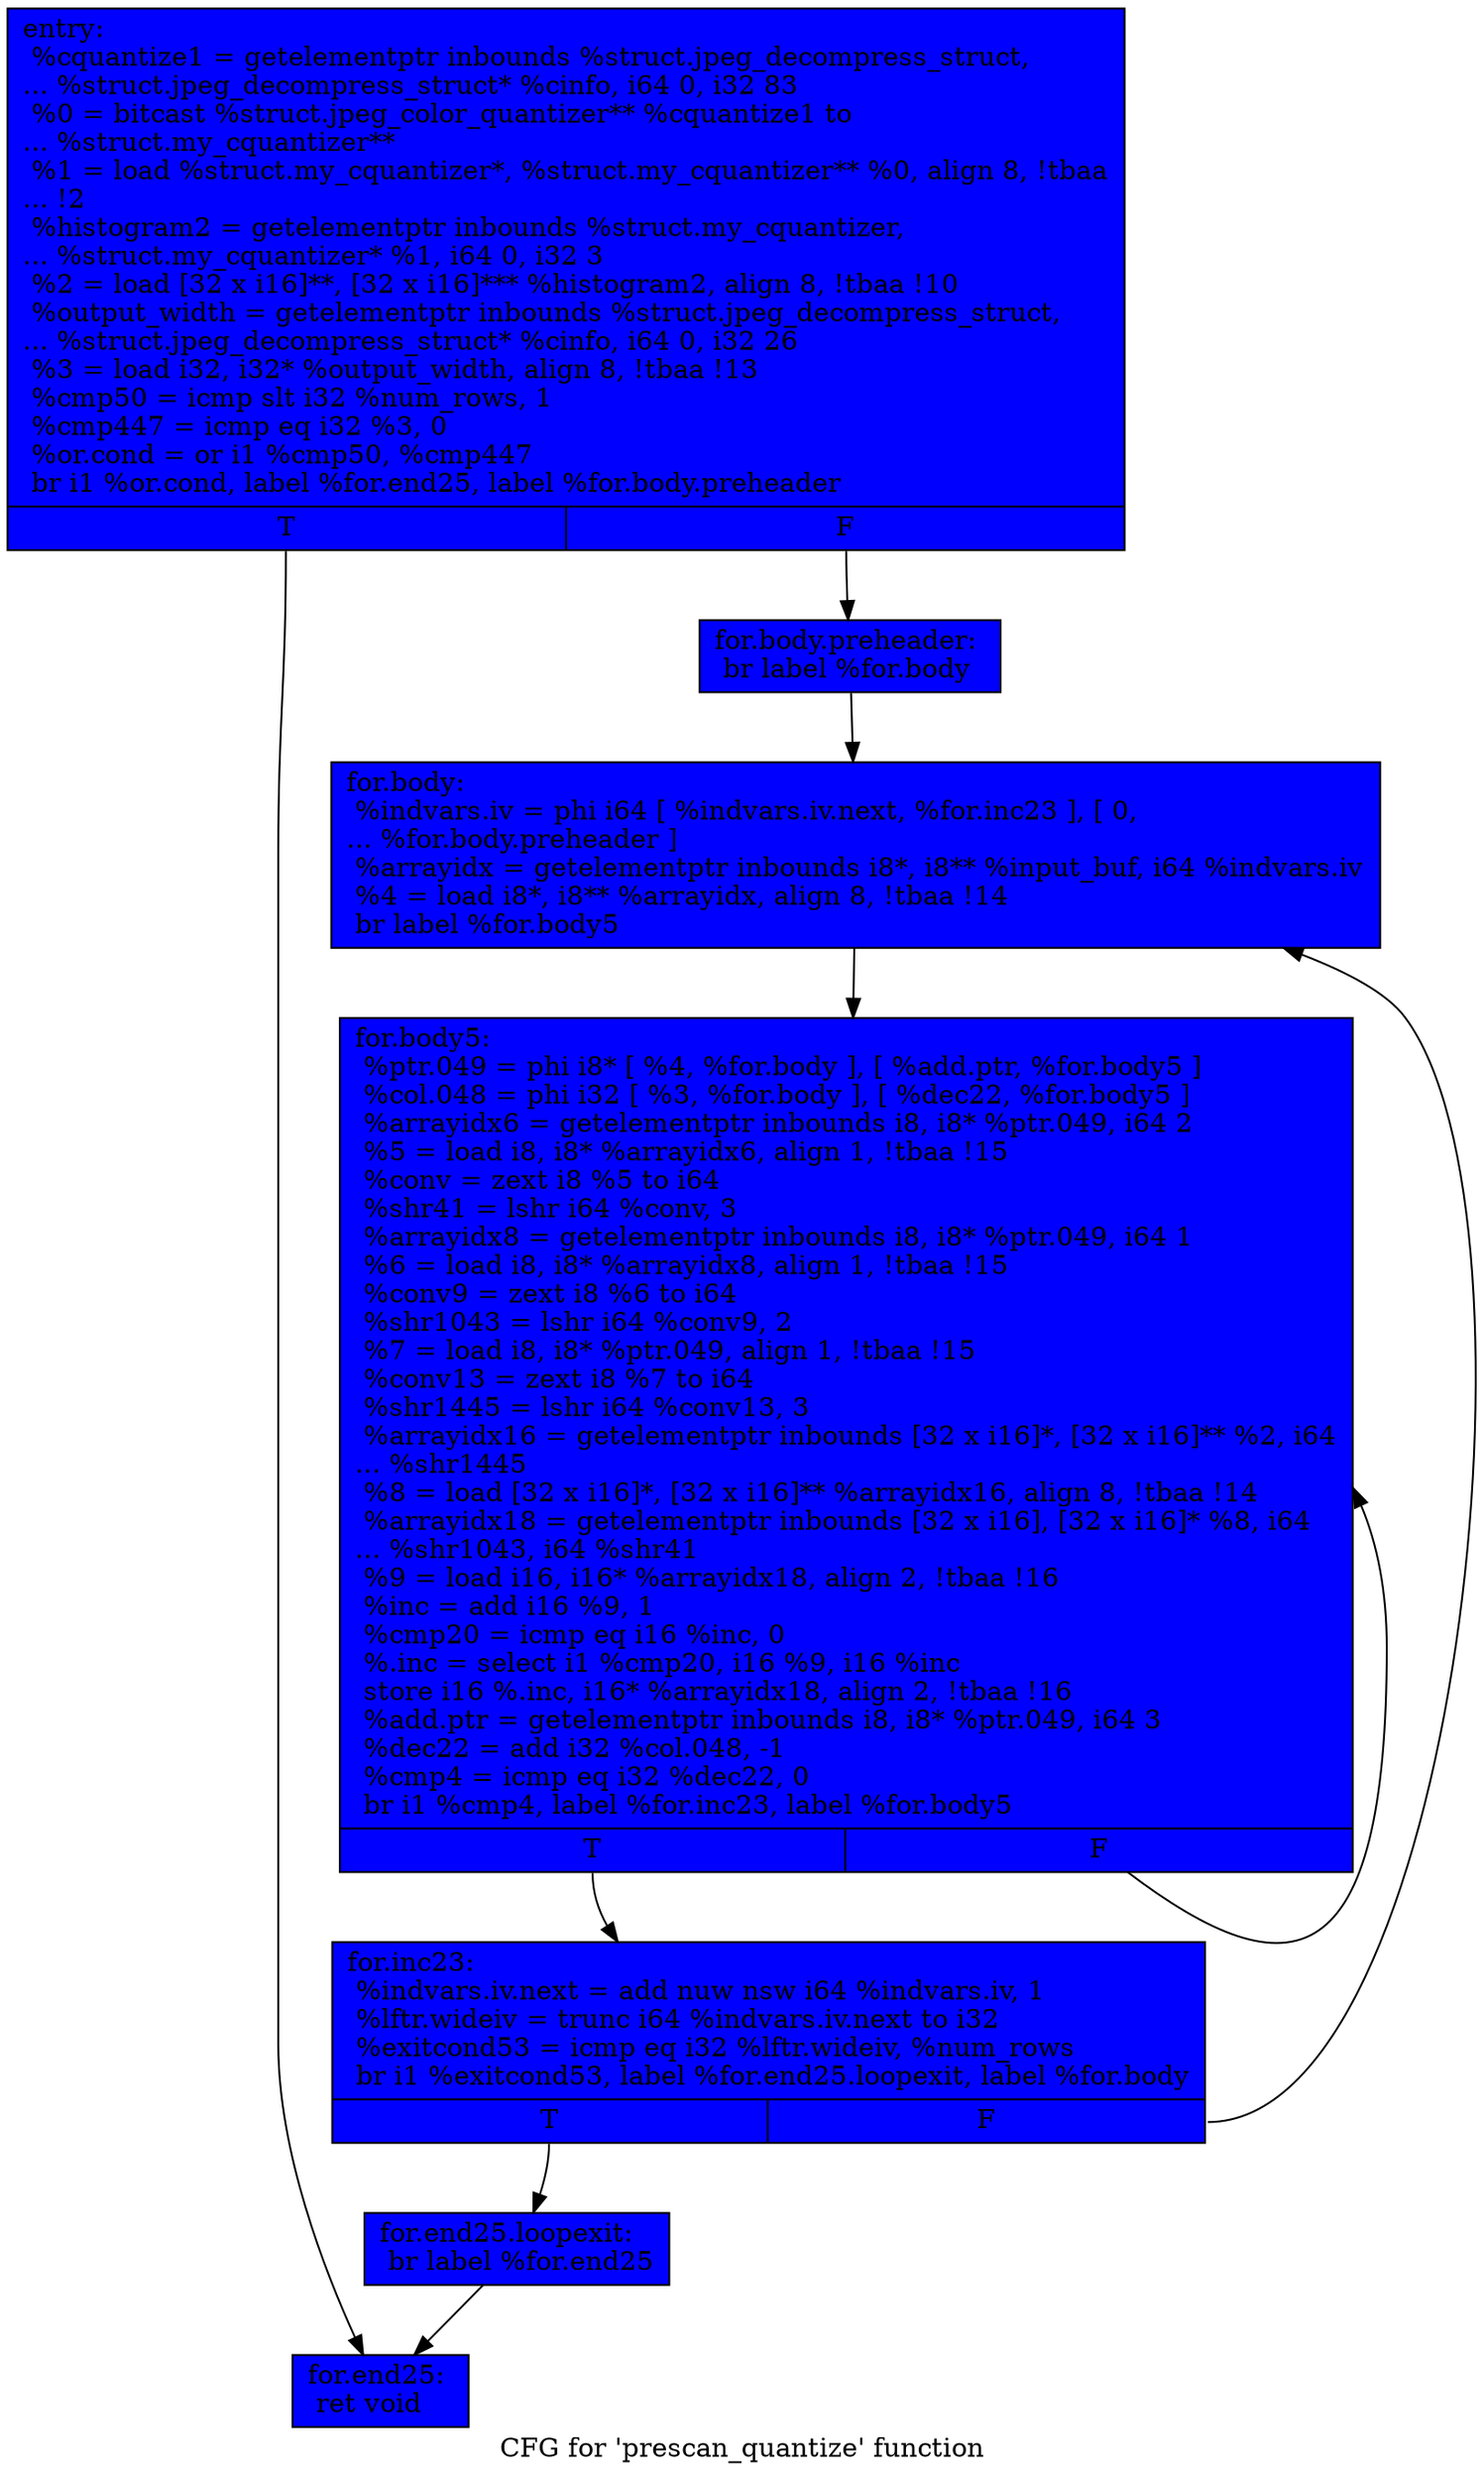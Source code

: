 digraph "CFG for 'prescan_quantize' function" {
	label="CFG for 'prescan_quantize' function";

	Node0x6276700 [shape=record, style = filled, fillcolor = blue, label="{entry:\l  %cquantize1 = getelementptr inbounds %struct.jpeg_decompress_struct,\l... %struct.jpeg_decompress_struct* %cinfo, i64 0, i32 83\l  %0 = bitcast %struct.jpeg_color_quantizer** %cquantize1 to\l... %struct.my_cquantizer**\l  %1 = load %struct.my_cquantizer*, %struct.my_cquantizer** %0, align 8, !tbaa\l... !2\l  %histogram2 = getelementptr inbounds %struct.my_cquantizer,\l... %struct.my_cquantizer* %1, i64 0, i32 3\l  %2 = load [32 x i16]**, [32 x i16]*** %histogram2, align 8, !tbaa !10\l  %output_width = getelementptr inbounds %struct.jpeg_decompress_struct,\l... %struct.jpeg_decompress_struct* %cinfo, i64 0, i32 26\l  %3 = load i32, i32* %output_width, align 8, !tbaa !13\l  %cmp50 = icmp slt i32 %num_rows, 1\l  %cmp447 = icmp eq i32 %3, 0\l  %or.cond = or i1 %cmp50, %cmp447\l  br i1 %or.cond, label %for.end25, label %for.body.preheader\l|{<s0>T|<s1>F}}"];
	Node0x6276700:s0 -> Node0x626afb0;
	Node0x6276700:s1 -> Node0x626b0c0;
	Node0x626b0c0 [shape=record, style = filled, fillcolor = blue, label="{for.body.preheader:                               \l  br label %for.body\l}"];
	Node0x626b0c0 -> Node0x626b370;
	Node0x626b370 [shape=record, style = filled, fillcolor = blue, label="{for.body:                                         \l  %indvars.iv = phi i64 [ %indvars.iv.next, %for.inc23 ], [ 0,\l... %for.body.preheader ]\l  %arrayidx = getelementptr inbounds i8*, i8** %input_buf, i64 %indvars.iv\l  %4 = load i8*, i8** %arrayidx, align 8, !tbaa !14\l  br label %for.body5\l}"];
	Node0x626b370 -> Node0x626b720;
	Node0x626b720 [shape=record, style = filled, fillcolor = blue, label="{for.body5:                                        \l  %ptr.049 = phi i8* [ %4, %for.body ], [ %add.ptr, %for.body5 ]\l  %col.048 = phi i32 [ %3, %for.body ], [ %dec22, %for.body5 ]\l  %arrayidx6 = getelementptr inbounds i8, i8* %ptr.049, i64 2\l  %5 = load i8, i8* %arrayidx6, align 1, !tbaa !15\l  %conv = zext i8 %5 to i64\l  %shr41 = lshr i64 %conv, 3\l  %arrayidx8 = getelementptr inbounds i8, i8* %ptr.049, i64 1\l  %6 = load i8, i8* %arrayidx8, align 1, !tbaa !15\l  %conv9 = zext i8 %6 to i64\l  %shr1043 = lshr i64 %conv9, 2\l  %7 = load i8, i8* %ptr.049, align 1, !tbaa !15\l  %conv13 = zext i8 %7 to i64\l  %shr1445 = lshr i64 %conv13, 3\l  %arrayidx16 = getelementptr inbounds [32 x i16]*, [32 x i16]** %2, i64\l... %shr1445\l  %8 = load [32 x i16]*, [32 x i16]** %arrayidx16, align 8, !tbaa !14\l  %arrayidx18 = getelementptr inbounds [32 x i16], [32 x i16]* %8, i64\l... %shr1043, i64 %shr41\l  %9 = load i16, i16* %arrayidx18, align 2, !tbaa !16\l  %inc = add i16 %9, 1\l  %cmp20 = icmp eq i16 %inc, 0\l  %.inc = select i1 %cmp20, i16 %9, i16 %inc\l  store i16 %.inc, i16* %arrayidx18, align 2, !tbaa !16\l  %add.ptr = getelementptr inbounds i8, i8* %ptr.049, i64 3\l  %dec22 = add i32 %col.048, -1\l  %cmp4 = icmp eq i32 %dec22, 0\l  br i1 %cmp4, label %for.inc23, label %for.body5\l|{<s0>T|<s1>F}}"];
	Node0x626b720:s0 -> Node0x626b3f0;
	Node0x626b720:s1 -> Node0x626b720;
	Node0x626b3f0 [shape=record, style = filled, fillcolor = blue, label="{for.inc23:                                        \l  %indvars.iv.next = add nuw nsw i64 %indvars.iv, 1\l  %lftr.wideiv = trunc i64 %indvars.iv.next to i32\l  %exitcond53 = icmp eq i32 %lftr.wideiv, %num_rows\l  br i1 %exitcond53, label %for.end25.loopexit, label %for.body\l|{<s0>T|<s1>F}}"];
	Node0x626b3f0:s0 -> Node0x6280800;
	Node0x626b3f0:s1 -> Node0x626b370;
	Node0x6280800 [shape=record, style = filled, fillcolor = blue, label="{for.end25.loopexit:                               \l  br label %for.end25\l}"];
	Node0x6280800 -> Node0x626afb0;
	Node0x626afb0 [shape=record, style = filled, fillcolor = blue, label="{for.end25:                                        \l  ret void\l}"];
}
